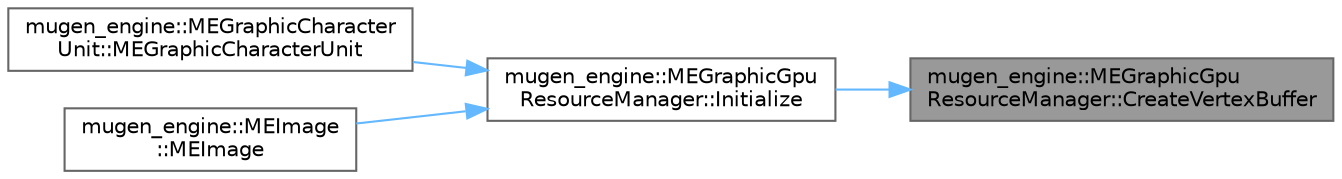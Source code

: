 digraph "mugen_engine::MEGraphicGpuResourceManager::CreateVertexBuffer"
{
 // LATEX_PDF_SIZE
  bgcolor="transparent";
  edge [fontname=Helvetica,fontsize=10,labelfontname=Helvetica,labelfontsize=10];
  node [fontname=Helvetica,fontsize=10,shape=box,height=0.2,width=0.4];
  rankdir="RL";
  Node1 [id="Node000001",label="mugen_engine::MEGraphicGpu\lResourceManager::CreateVertexBuffer",height=0.2,width=0.4,color="gray40", fillcolor="grey60", style="filled", fontcolor="black",tooltip="頂点バッファの作成"];
  Node1 -> Node2 [id="edge1_Node000001_Node000002",dir="back",color="steelblue1",style="solid",tooltip=" "];
  Node2 [id="Node000002",label="mugen_engine::MEGraphicGpu\lResourceManager::Initialize",height=0.2,width=0.4,color="grey40", fillcolor="white", style="filled",URL="$classmugen__engine_1_1_m_e_graphic_gpu_resource_manager.html#a18292f9a7bd0b28e3e3c3dd0ac7a7266",tooltip="初期化"];
  Node2 -> Node3 [id="edge2_Node000002_Node000003",dir="back",color="steelblue1",style="solid",tooltip=" "];
  Node3 [id="Node000003",label="mugen_engine::MEGraphicCharacter\lUnit::MEGraphicCharacterUnit",height=0.2,width=0.4,color="grey40", fillcolor="white", style="filled",URL="$classmugen__engine_1_1_m_e_graphic_character_unit.html#a4e3fbde71aca17b132cca6be27122280",tooltip="コンストラクタ"];
  Node2 -> Node4 [id="edge3_Node000002_Node000004",dir="back",color="steelblue1",style="solid",tooltip=" "];
  Node4 [id="Node000004",label="mugen_engine::MEImage\l::MEImage",height=0.2,width=0.4,color="grey40", fillcolor="white", style="filled",URL="$classmugen__engine_1_1_m_e_image.html#a0bb8d6abdd47e3382dc51ac93c0a92b9",tooltip="コンストラクタ"];
}

